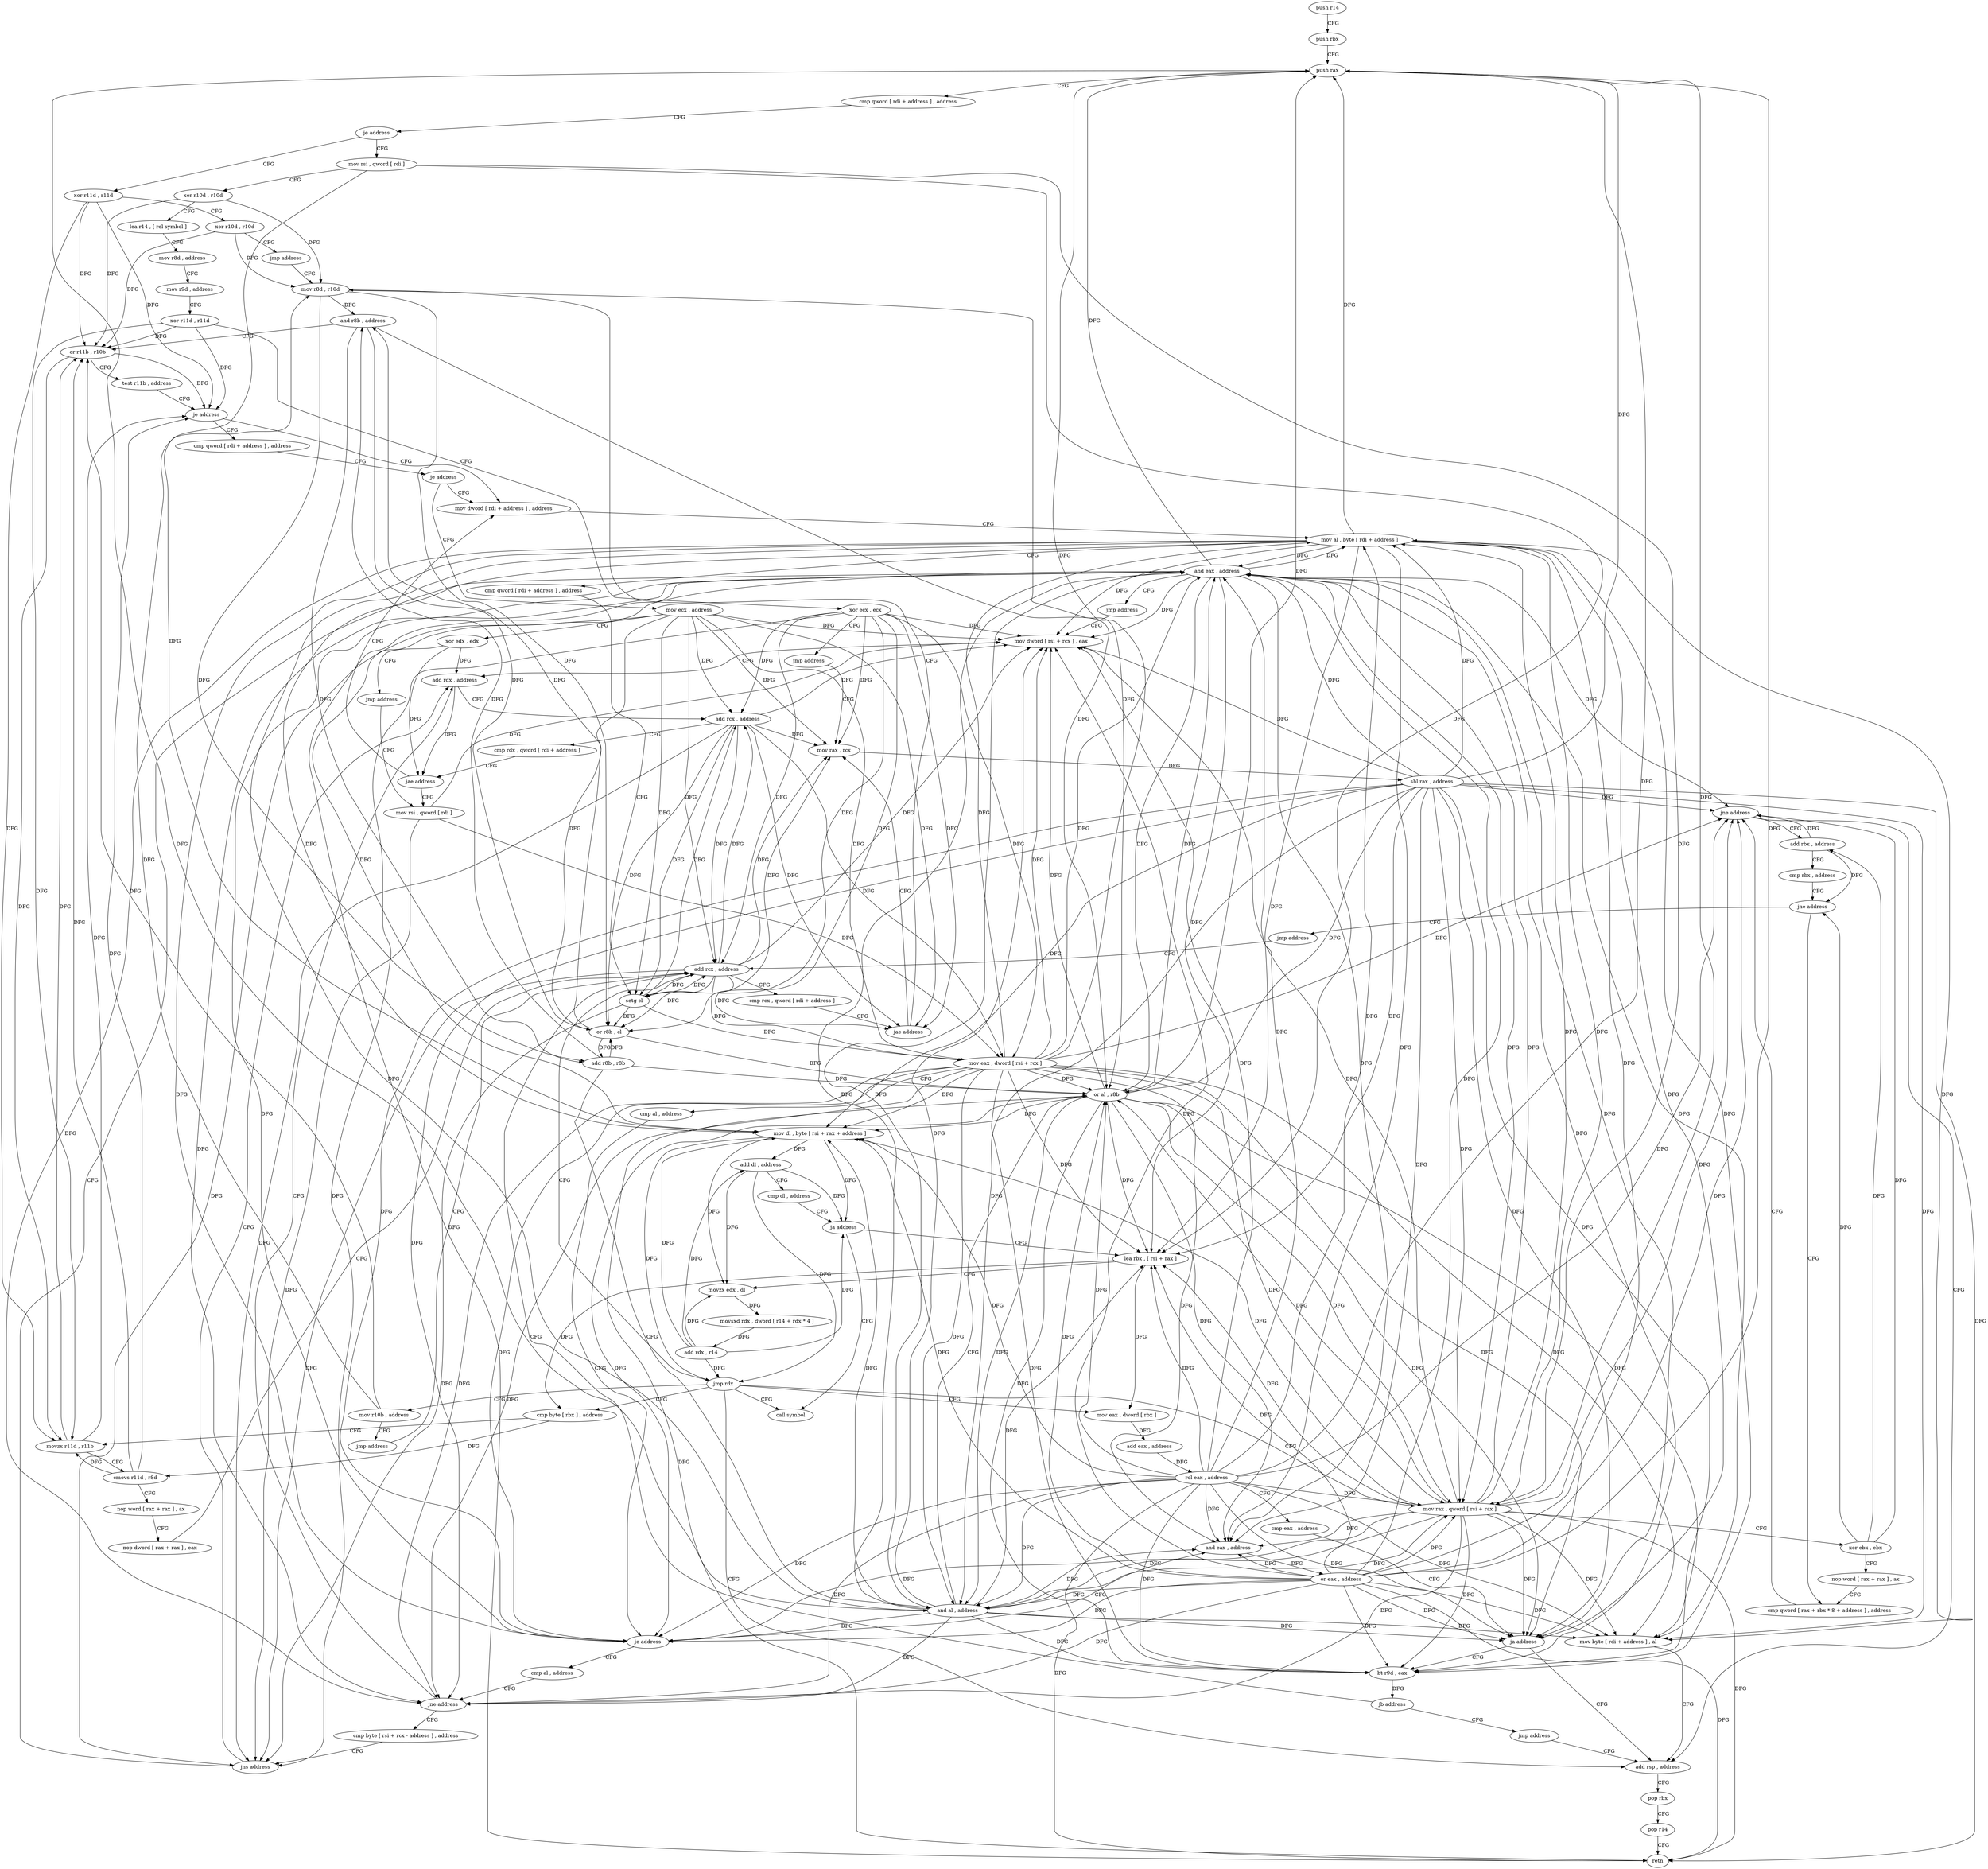 digraph "func" {
"208672" [label = "push r14" ]
"208674" [label = "push rbx" ]
"208675" [label = "push rax" ]
"208676" [label = "cmp qword [ rdi + address ] , address" ]
"208681" [label = "je address" ]
"208715" [label = "xor r11d , r11d" ]
"208683" [label = "mov rsi , qword [ rdi ]" ]
"208718" [label = "xor r10d , r10d" ]
"208721" [label = "jmp address" ]
"208873" [label = "mov r8d , r10d" ]
"208686" [label = "xor r10d , r10d" ]
"208689" [label = "lea r14 , [ rel symbol ]" ]
"208696" [label = "mov r8d , address" ]
"208702" [label = "mov r9d , address" ]
"208708" [label = "xor r11d , r11d" ]
"208711" [label = "xor ecx , ecx" ]
"208713" [label = "jmp address" ]
"208762" [label = "mov rax , rcx" ]
"208876" [label = "and r8b , address" ]
"208880" [label = "or r11b , r10b" ]
"208883" [label = "test r11b , address" ]
"208887" [label = "je address" ]
"208965" [label = "mov dword [ rdi + address ] , address" ]
"208889" [label = "cmp qword [ rdi + address ] , address" ]
"208765" [label = "shl rax , address" ]
"208769" [label = "mov dl , byte [ rsi + rax + address ]" ]
"208773" [label = "add dl , address" ]
"208776" [label = "cmp dl , address" ]
"208779" [label = "ja address" ]
"209017" [label = "call symbol" ]
"208785" [label = "lea rbx , [ rsi + rax ]" ]
"208975" [label = "mov al , byte [ rdi + address ]" ]
"208981" [label = "cmp qword [ rdi + address ] , address" ]
"208989" [label = "setg cl" ]
"208992" [label = "or r8b , cl" ]
"208995" [label = "add r8b , r8b" ]
"208998" [label = "and al , address" ]
"209000" [label = "or al , r8b" ]
"209003" [label = "mov byte [ rdi + address ] , al" ]
"209009" [label = "add rsp , address" ]
"208894" [label = "je address" ]
"208896" [label = "mov ecx , address" ]
"208789" [label = "movzx edx , dl" ]
"208792" [label = "movsxd rdx , dword [ r14 + rdx * 4 ]" ]
"208796" [label = "add rdx , r14" ]
"208799" [label = "jmp rdx" ]
"208726" [label = "cmp byte [ rbx ] , address" ]
"208752" [label = "add rcx , address" ]
"208801" [label = "mov rax , qword [ rsi + rax ]" ]
"208840" [label = "mov eax , dword [ rbx ]" ]
"208868" [label = "mov r10b , address" ]
"208901" [label = "xor edx , edx" ]
"208903" [label = "jmp address" ]
"208937" [label = "mov rsi , qword [ rdi ]" ]
"208729" [label = "movzx r11d , r11b" ]
"208733" [label = "cmovs r11d , r8d" ]
"208737" [label = "nop word [ rax + rax ] , ax" ]
"208747" [label = "nop dword [ rax + rax ] , eax" ]
"208756" [label = "cmp rcx , qword [ rdi + address ]" ]
"208760" [label = "jae address" ]
"208805" [label = "xor ebx , ebx" ]
"208807" [label = "nop word [ rax + rax ] , ax" ]
"208816" [label = "cmp qword [ rax + rbx * 8 + address ] , address" ]
"208842" [label = "add eax , address" ]
"208845" [label = "rol eax , address" ]
"208848" [label = "cmp eax , address" ]
"208851" [label = "ja address" ]
"208857" [label = "bt r9d , eax" ]
"208871" [label = "jmp address" ]
"209013" [label = "pop rbx" ]
"209014" [label = "pop r14" ]
"209016" [label = "retn" ]
"208940" [label = "mov eax , dword [ rsi + rcx ]" ]
"208943" [label = "cmp al , address" ]
"208945" [label = "je address" ]
"208912" [label = "and eax , address" ]
"208947" [label = "cmp al , address" ]
"208828" [label = "add rbx , address" ]
"208832" [label = "cmp rbx , address" ]
"208836" [label = "jne address" ]
"208838" [label = "jmp address" ]
"208861" [label = "jb address" ]
"208863" [label = "jmp address" ]
"208917" [label = "or eax , address" ]
"208920" [label = "mov dword [ rsi + rcx ] , eax" ]
"208949" [label = "jne address" ]
"208923" [label = "add rdx , address" ]
"208951" [label = "cmp byte [ rsi + rcx - address ] , address" ]
"208822" [label = "jne address" ]
"208927" [label = "add rcx , address" ]
"208931" [label = "cmp rdx , qword [ rdi + address ]" ]
"208935" [label = "jae address" ]
"208956" [label = "jns address" ]
"208958" [label = "and eax , address" ]
"208963" [label = "jmp address" ]
"208672" -> "208674" [ label = "CFG" ]
"208674" -> "208675" [ label = "CFG" ]
"208675" -> "208676" [ label = "CFG" ]
"208676" -> "208681" [ label = "CFG" ]
"208681" -> "208715" [ label = "CFG" ]
"208681" -> "208683" [ label = "CFG" ]
"208715" -> "208718" [ label = "CFG" ]
"208715" -> "208880" [ label = "DFG" ]
"208715" -> "208887" [ label = "DFG" ]
"208715" -> "208729" [ label = "DFG" ]
"208683" -> "208686" [ label = "CFG" ]
"208683" -> "208769" [ label = "DFG" ]
"208683" -> "208785" [ label = "DFG" ]
"208683" -> "208801" [ label = "DFG" ]
"208718" -> "208721" [ label = "CFG" ]
"208718" -> "208873" [ label = "DFG" ]
"208718" -> "208880" [ label = "DFG" ]
"208721" -> "208873" [ label = "CFG" ]
"208873" -> "208876" [ label = "DFG" ]
"208873" -> "208992" [ label = "DFG" ]
"208873" -> "208995" [ label = "DFG" ]
"208873" -> "209000" [ label = "DFG" ]
"208686" -> "208689" [ label = "CFG" ]
"208686" -> "208873" [ label = "DFG" ]
"208686" -> "208880" [ label = "DFG" ]
"208689" -> "208696" [ label = "CFG" ]
"208696" -> "208702" [ label = "CFG" ]
"208702" -> "208708" [ label = "CFG" ]
"208708" -> "208711" [ label = "CFG" ]
"208708" -> "208880" [ label = "DFG" ]
"208708" -> "208887" [ label = "DFG" ]
"208708" -> "208729" [ label = "DFG" ]
"208711" -> "208713" [ label = "CFG" ]
"208711" -> "208762" [ label = "DFG" ]
"208711" -> "208989" [ label = "DFG" ]
"208711" -> "208992" [ label = "DFG" ]
"208711" -> "208752" [ label = "DFG" ]
"208711" -> "208760" [ label = "DFG" ]
"208711" -> "208940" [ label = "DFG" ]
"208711" -> "208920" [ label = "DFG" ]
"208711" -> "208927" [ label = "DFG" ]
"208711" -> "208956" [ label = "DFG" ]
"208713" -> "208762" [ label = "CFG" ]
"208762" -> "208765" [ label = "DFG" ]
"208876" -> "208880" [ label = "CFG" ]
"208876" -> "208992" [ label = "DFG" ]
"208876" -> "208995" [ label = "DFG" ]
"208876" -> "209000" [ label = "DFG" ]
"208880" -> "208883" [ label = "CFG" ]
"208880" -> "208887" [ label = "DFG" ]
"208880" -> "208729" [ label = "DFG" ]
"208883" -> "208887" [ label = "CFG" ]
"208887" -> "208965" [ label = "CFG" ]
"208887" -> "208889" [ label = "CFG" ]
"208965" -> "208975" [ label = "CFG" ]
"208889" -> "208894" [ label = "CFG" ]
"208765" -> "208769" [ label = "DFG" ]
"208765" -> "208675" [ label = "DFG" ]
"208765" -> "208975" [ label = "DFG" ]
"208765" -> "208998" [ label = "DFG" ]
"208765" -> "209000" [ label = "DFG" ]
"208765" -> "209003" [ label = "DFG" ]
"208765" -> "208785" [ label = "DFG" ]
"208765" -> "209016" [ label = "DFG" ]
"208765" -> "208801" [ label = "DFG" ]
"208765" -> "208851" [ label = "DFG" ]
"208765" -> "208945" [ label = "DFG" ]
"208765" -> "208822" [ label = "DFG" ]
"208765" -> "208857" [ label = "DFG" ]
"208765" -> "208912" [ label = "DFG" ]
"208765" -> "208949" [ label = "DFG" ]
"208765" -> "208920" [ label = "DFG" ]
"208765" -> "208958" [ label = "DFG" ]
"208769" -> "208773" [ label = "DFG" ]
"208769" -> "208779" [ label = "DFG" ]
"208769" -> "208789" [ label = "DFG" ]
"208769" -> "208799" [ label = "DFG" ]
"208773" -> "208776" [ label = "CFG" ]
"208773" -> "208779" [ label = "DFG" ]
"208773" -> "208789" [ label = "DFG" ]
"208773" -> "208799" [ label = "DFG" ]
"208776" -> "208779" [ label = "CFG" ]
"208779" -> "209017" [ label = "CFG" ]
"208779" -> "208785" [ label = "CFG" ]
"208785" -> "208789" [ label = "CFG" ]
"208785" -> "208726" [ label = "DFG" ]
"208785" -> "208840" [ label = "DFG" ]
"208975" -> "208981" [ label = "CFG" ]
"208975" -> "208675" [ label = "DFG" ]
"208975" -> "208769" [ label = "DFG" ]
"208975" -> "208998" [ label = "DFG" ]
"208975" -> "209003" [ label = "DFG" ]
"208975" -> "208785" [ label = "DFG" ]
"208975" -> "208801" [ label = "DFG" ]
"208975" -> "208851" [ label = "DFG" ]
"208975" -> "208945" [ label = "DFG" ]
"208975" -> "208857" [ label = "DFG" ]
"208975" -> "208912" [ label = "DFG" ]
"208975" -> "208949" [ label = "DFG" ]
"208975" -> "208920" [ label = "DFG" ]
"208975" -> "208958" [ label = "DFG" ]
"208981" -> "208989" [ label = "CFG" ]
"208989" -> "208992" [ label = "DFG" ]
"208989" -> "208762" [ label = "DFG" ]
"208989" -> "208752" [ label = "DFG" ]
"208989" -> "208940" [ label = "DFG" ]
"208989" -> "208927" [ label = "DFG" ]
"208989" -> "208956" [ label = "DFG" ]
"208992" -> "208995" [ label = "DFG" ]
"208992" -> "208876" [ label = "DFG" ]
"208992" -> "209000" [ label = "DFG" ]
"208995" -> "208998" [ label = "CFG" ]
"208995" -> "208876" [ label = "DFG" ]
"208995" -> "208992" [ label = "DFG" ]
"208995" -> "209000" [ label = "DFG" ]
"208998" -> "209000" [ label = "CFG" ]
"208998" -> "208675" [ label = "DFG" ]
"208998" -> "208769" [ label = "DFG" ]
"208998" -> "209003" [ label = "DFG" ]
"208998" -> "208785" [ label = "DFG" ]
"208998" -> "208801" [ label = "DFG" ]
"208998" -> "208851" [ label = "DFG" ]
"208998" -> "208945" [ label = "DFG" ]
"208998" -> "208857" [ label = "DFG" ]
"208998" -> "208912" [ label = "DFG" ]
"208998" -> "208949" [ label = "DFG" ]
"208998" -> "208920" [ label = "DFG" ]
"208998" -> "208958" [ label = "DFG" ]
"209000" -> "209003" [ label = "DFG" ]
"209000" -> "208675" [ label = "DFG" ]
"209000" -> "208769" [ label = "DFG" ]
"209000" -> "208998" [ label = "DFG" ]
"209000" -> "208785" [ label = "DFG" ]
"209000" -> "208801" [ label = "DFG" ]
"209000" -> "208851" [ label = "DFG" ]
"209000" -> "208945" [ label = "DFG" ]
"209000" -> "208857" [ label = "DFG" ]
"209000" -> "208912" [ label = "DFG" ]
"209000" -> "208949" [ label = "DFG" ]
"209000" -> "208920" [ label = "DFG" ]
"209000" -> "208958" [ label = "DFG" ]
"209003" -> "209009" [ label = "CFG" ]
"209009" -> "209013" [ label = "CFG" ]
"208894" -> "208965" [ label = "CFG" ]
"208894" -> "208896" [ label = "CFG" ]
"208896" -> "208901" [ label = "CFG" ]
"208896" -> "208762" [ label = "DFG" ]
"208896" -> "208992" [ label = "DFG" ]
"208896" -> "208989" [ label = "DFG" ]
"208896" -> "208752" [ label = "DFG" ]
"208896" -> "208760" [ label = "DFG" ]
"208896" -> "208940" [ label = "DFG" ]
"208896" -> "208920" [ label = "DFG" ]
"208896" -> "208927" [ label = "DFG" ]
"208896" -> "208956" [ label = "DFG" ]
"208789" -> "208792" [ label = "DFG" ]
"208792" -> "208796" [ label = "DFG" ]
"208796" -> "208799" [ label = "DFG" ]
"208796" -> "208773" [ label = "DFG" ]
"208796" -> "208779" [ label = "DFG" ]
"208796" -> "208789" [ label = "DFG" ]
"208796" -> "208769" [ label = "DFG" ]
"208799" -> "208726" [ label = "CFG" ]
"208799" -> "208752" [ label = "CFG" ]
"208799" -> "208801" [ label = "CFG" ]
"208799" -> "208840" [ label = "CFG" ]
"208799" -> "208868" [ label = "CFG" ]
"208799" -> "209009" [ label = "CFG" ]
"208799" -> "209017" [ label = "CFG" ]
"208726" -> "208729" [ label = "CFG" ]
"208726" -> "208733" [ label = "DFG" ]
"208752" -> "208756" [ label = "CFG" ]
"208752" -> "208762" [ label = "DFG" ]
"208752" -> "208992" [ label = "DFG" ]
"208752" -> "208989" [ label = "DFG" ]
"208752" -> "208760" [ label = "DFG" ]
"208752" -> "208940" [ label = "DFG" ]
"208752" -> "208920" [ label = "DFG" ]
"208752" -> "208927" [ label = "DFG" ]
"208752" -> "208956" [ label = "DFG" ]
"208801" -> "208805" [ label = "CFG" ]
"208801" -> "208675" [ label = "DFG" ]
"208801" -> "208769" [ label = "DFG" ]
"208801" -> "208998" [ label = "DFG" ]
"208801" -> "209003" [ label = "DFG" ]
"208801" -> "208785" [ label = "DFG" ]
"208801" -> "208975" [ label = "DFG" ]
"208801" -> "209000" [ label = "DFG" ]
"208801" -> "209016" [ label = "DFG" ]
"208801" -> "208851" [ label = "DFG" ]
"208801" -> "208945" [ label = "DFG" ]
"208801" -> "208822" [ label = "DFG" ]
"208801" -> "208857" [ label = "DFG" ]
"208801" -> "208912" [ label = "DFG" ]
"208801" -> "208949" [ label = "DFG" ]
"208801" -> "208920" [ label = "DFG" ]
"208801" -> "208958" [ label = "DFG" ]
"208840" -> "208842" [ label = "DFG" ]
"208868" -> "208871" [ label = "CFG" ]
"208868" -> "208873" [ label = "DFG" ]
"208868" -> "208880" [ label = "DFG" ]
"208901" -> "208903" [ label = "CFG" ]
"208901" -> "208923" [ label = "DFG" ]
"208901" -> "208935" [ label = "DFG" ]
"208903" -> "208937" [ label = "CFG" ]
"208937" -> "208940" [ label = "DFG" ]
"208937" -> "208920" [ label = "DFG" ]
"208937" -> "208956" [ label = "DFG" ]
"208729" -> "208733" [ label = "CFG" ]
"208729" -> "208887" [ label = "DFG" ]
"208729" -> "208880" [ label = "DFG" ]
"208733" -> "208737" [ label = "CFG" ]
"208733" -> "208887" [ label = "DFG" ]
"208733" -> "208729" [ label = "DFG" ]
"208733" -> "208880" [ label = "DFG" ]
"208737" -> "208747" [ label = "CFG" ]
"208747" -> "208752" [ label = "CFG" ]
"208756" -> "208760" [ label = "CFG" ]
"208760" -> "208873" [ label = "CFG" ]
"208760" -> "208762" [ label = "CFG" ]
"208805" -> "208807" [ label = "CFG" ]
"208805" -> "208822" [ label = "DFG" ]
"208805" -> "208828" [ label = "DFG" ]
"208805" -> "208836" [ label = "DFG" ]
"208807" -> "208816" [ label = "CFG" ]
"208816" -> "208822" [ label = "CFG" ]
"208842" -> "208845" [ label = "DFG" ]
"208845" -> "208848" [ label = "CFG" ]
"208845" -> "208675" [ label = "DFG" ]
"208845" -> "208769" [ label = "DFG" ]
"208845" -> "208998" [ label = "DFG" ]
"208845" -> "209003" [ label = "DFG" ]
"208845" -> "208785" [ label = "DFG" ]
"208845" -> "208801" [ label = "DFG" ]
"208845" -> "208975" [ label = "DFG" ]
"208845" -> "209000" [ label = "DFG" ]
"208845" -> "209016" [ label = "DFG" ]
"208845" -> "208851" [ label = "DFG" ]
"208845" -> "208945" [ label = "DFG" ]
"208845" -> "208822" [ label = "DFG" ]
"208845" -> "208857" [ label = "DFG" ]
"208845" -> "208912" [ label = "DFG" ]
"208845" -> "208949" [ label = "DFG" ]
"208845" -> "208920" [ label = "DFG" ]
"208845" -> "208958" [ label = "DFG" ]
"208848" -> "208851" [ label = "CFG" ]
"208851" -> "209009" [ label = "CFG" ]
"208851" -> "208857" [ label = "CFG" ]
"208857" -> "208861" [ label = "DFG" ]
"208871" -> "208752" [ label = "CFG" ]
"209013" -> "209014" [ label = "CFG" ]
"209014" -> "209016" [ label = "CFG" ]
"208940" -> "208943" [ label = "CFG" ]
"208940" -> "208675" [ label = "DFG" ]
"208940" -> "208769" [ label = "DFG" ]
"208940" -> "208998" [ label = "DFG" ]
"208940" -> "209003" [ label = "DFG" ]
"208940" -> "208785" [ label = "DFG" ]
"208940" -> "208801" [ label = "DFG" ]
"208940" -> "208851" [ label = "DFG" ]
"208940" -> "208975" [ label = "DFG" ]
"208940" -> "209000" [ label = "DFG" ]
"208940" -> "209016" [ label = "DFG" ]
"208940" -> "208945" [ label = "DFG" ]
"208940" -> "208822" [ label = "DFG" ]
"208940" -> "208857" [ label = "DFG" ]
"208940" -> "208912" [ label = "DFG" ]
"208940" -> "208949" [ label = "DFG" ]
"208940" -> "208920" [ label = "DFG" ]
"208940" -> "208958" [ label = "DFG" ]
"208943" -> "208945" [ label = "CFG" ]
"208945" -> "208912" [ label = "CFG" ]
"208945" -> "208947" [ label = "CFG" ]
"208912" -> "208917" [ label = "DFG" ]
"208947" -> "208949" [ label = "CFG" ]
"208828" -> "208832" [ label = "CFG" ]
"208828" -> "208822" [ label = "DFG" ]
"208828" -> "208836" [ label = "DFG" ]
"208832" -> "208836" [ label = "CFG" ]
"208836" -> "208816" [ label = "CFG" ]
"208836" -> "208838" [ label = "CFG" ]
"208838" -> "208752" [ label = "CFG" ]
"208861" -> "208752" [ label = "CFG" ]
"208861" -> "208863" [ label = "CFG" ]
"208863" -> "209009" [ label = "CFG" ]
"208917" -> "208920" [ label = "DFG" ]
"208917" -> "208675" [ label = "DFG" ]
"208917" -> "208769" [ label = "DFG" ]
"208917" -> "208998" [ label = "DFG" ]
"208917" -> "209003" [ label = "DFG" ]
"208917" -> "208785" [ label = "DFG" ]
"208917" -> "208801" [ label = "DFG" ]
"208917" -> "208851" [ label = "DFG" ]
"208917" -> "208945" [ label = "DFG" ]
"208917" -> "208857" [ label = "DFG" ]
"208917" -> "208912" [ label = "DFG" ]
"208917" -> "208975" [ label = "DFG" ]
"208917" -> "209000" [ label = "DFG" ]
"208917" -> "209016" [ label = "DFG" ]
"208917" -> "208822" [ label = "DFG" ]
"208917" -> "208949" [ label = "DFG" ]
"208917" -> "208958" [ label = "DFG" ]
"208920" -> "208923" [ label = "CFG" ]
"208949" -> "208923" [ label = "CFG" ]
"208949" -> "208951" [ label = "CFG" ]
"208923" -> "208927" [ label = "CFG" ]
"208923" -> "208935" [ label = "DFG" ]
"208951" -> "208956" [ label = "CFG" ]
"208822" -> "209009" [ label = "CFG" ]
"208822" -> "208828" [ label = "CFG" ]
"208927" -> "208931" [ label = "CFG" ]
"208927" -> "208762" [ label = "DFG" ]
"208927" -> "208992" [ label = "DFG" ]
"208927" -> "208752" [ label = "DFG" ]
"208927" -> "208940" [ label = "DFG" ]
"208927" -> "208989" [ label = "DFG" ]
"208927" -> "208760" [ label = "DFG" ]
"208927" -> "208920" [ label = "DFG" ]
"208927" -> "208956" [ label = "DFG" ]
"208931" -> "208935" [ label = "CFG" ]
"208935" -> "208965" [ label = "CFG" ]
"208935" -> "208937" [ label = "CFG" ]
"208956" -> "208923" [ label = "CFG" ]
"208956" -> "208958" [ label = "CFG" ]
"208958" -> "208963" [ label = "CFG" ]
"208958" -> "208675" [ label = "DFG" ]
"208958" -> "208769" [ label = "DFG" ]
"208958" -> "208998" [ label = "DFG" ]
"208958" -> "209003" [ label = "DFG" ]
"208958" -> "208785" [ label = "DFG" ]
"208958" -> "208801" [ label = "DFG" ]
"208958" -> "208851" [ label = "DFG" ]
"208958" -> "208945" [ label = "DFG" ]
"208958" -> "208857" [ label = "DFG" ]
"208958" -> "208912" [ label = "DFG" ]
"208958" -> "208949" [ label = "DFG" ]
"208958" -> "208920" [ label = "DFG" ]
"208958" -> "208975" [ label = "DFG" ]
"208958" -> "209000" [ label = "DFG" ]
"208958" -> "209016" [ label = "DFG" ]
"208958" -> "208822" [ label = "DFG" ]
"208963" -> "208920" [ label = "CFG" ]
}
